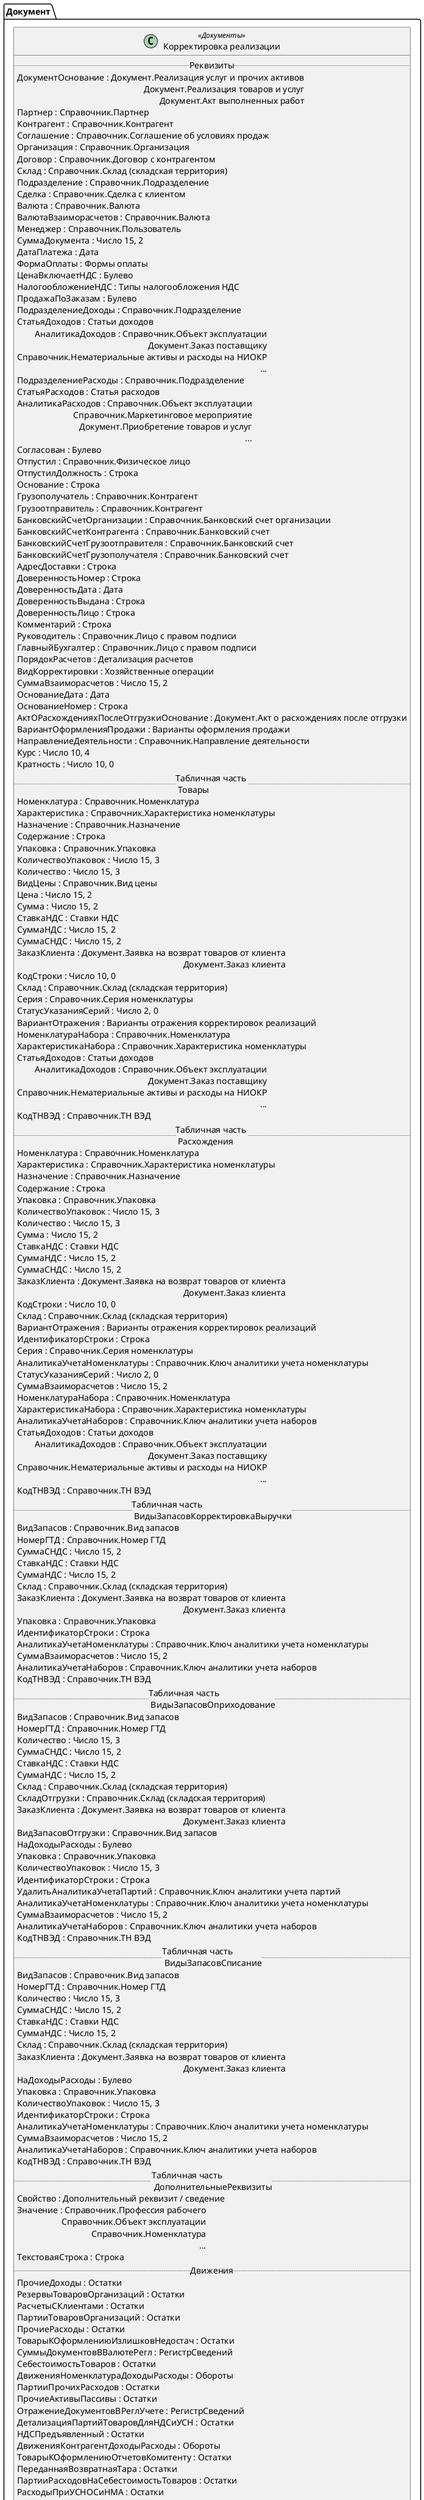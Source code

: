 ﻿@startuml КорректировкаРеализации
'!include templates.wsd
'..\include templates.wsd
class Документ.КорректировкаРеализации as "Корректировка реализации" <<Документы>>
{
..Реквизиты..
ДокументОснование : Документ.Реализация услуг и прочих активов\rДокумент.Реализация товаров и услуг\rДокумент.Акт выполненных работ
Партнер : Справочник.Партнер
Контрагент : Справочник.Контрагент
Соглашение : Справочник.Соглашение об условиях продаж
Организация : Справочник.Организация
Договор : Справочник.Договор с контрагентом
Склад : Справочник.Склад (складская территория)
Подразделение : Справочник.Подразделение
Сделка : Справочник.Сделка с клиентом
Валюта : Справочник.Валюта
ВалютаВзаиморасчетов : Справочник.Валюта
Менеджер : Справочник.Пользователь
СуммаДокумента : Число 15, 2
ДатаПлатежа : Дата
ФормаОплаты : Формы оплаты
ЦенаВключаетНДС : Булево
НалогообложениеНДС : Типы налогообложения НДС
ПродажаПоЗаказам : Булево
ПодразделениеДоходы : Справочник.Подразделение
СтатьяДоходов : Статьи доходов
АналитикаДоходов : Справочник.Объект эксплуатации\rДокумент.Заказ поставщику\rСправочник.Нематериальные активы и расходы на НИОКР\r...
ПодразделениеРасходы : Справочник.Подразделение
СтатьяРасходов : Статья расходов
АналитикаРасходов : Справочник.Объект эксплуатации\rСправочник.Маркетинговое мероприятие\rДокумент.Приобретение товаров и услуг\r...
Согласован : Булево
Отпустил : Справочник.Физическое лицо
ОтпустилДолжность : Строка
Основание : Строка
Грузополучатель : Справочник.Контрагент
Грузоотправитель : Справочник.Контрагент
БанковскийСчетОрганизации : Справочник.Банковский счет организации
БанковскийСчетКонтрагента : Справочник.Банковский счет
БанковскийСчетГрузоотправителя : Справочник.Банковский счет
БанковскийСчетГрузополучателя : Справочник.Банковский счет
АдресДоставки : Строка
ДоверенностьНомер : Строка
ДоверенностьДата : Дата
ДоверенностьВыдана : Строка
ДоверенностьЛицо : Строка
Комментарий : Строка
Руководитель : Справочник.Лицо с правом подписи
ГлавныйБухгалтер : Справочник.Лицо с правом подписи
ПорядокРасчетов : Детализация расчетов
ВидКорректировки : Хозяйственные операции
СуммаВзаиморасчетов : Число 15, 2
ОснованиеДата : Дата
ОснованиеНомер : Строка
АктОРасхожденияхПослеОтгрузкиОснование : Документ.Акт о расхождениях после отгрузки
ВариантОформленияПродажи : Варианты оформления продажи
НаправлениеДеятельности : Справочник.Направление деятельности
Курс : Число 10, 4
Кратность : Число 10, 0
..Табличная часть \n Товары..
Номенклатура : Справочник.Номенклатура
Характеристика : Справочник.Характеристика номенклатуры
Назначение : Справочник.Назначение
Содержание : Строка
Упаковка : Справочник.Упаковка
КоличествоУпаковок : Число 15, 3
Количество : Число 15, 3
ВидЦены : Справочник.Вид цены
Цена : Число 15, 2
Сумма : Число 15, 2
СтавкаНДС : Ставки НДС
СуммаНДС : Число 15, 2
СуммаСНДС : Число 15, 2
ЗаказКлиента : Документ.Заявка на возврат товаров от клиента\rДокумент.Заказ клиента
КодСтроки : Число 10, 0
Склад : Справочник.Склад (складская территория)
Серия : Справочник.Серия номенклатуры
СтатусУказанияСерий : Число 2, 0
ВариантОтражения : Варианты отражения корректировок реализаций
НоменклатураНабора : Справочник.Номенклатура
ХарактеристикаНабора : Справочник.Характеристика номенклатуры
СтатьяДоходов : Статьи доходов
АналитикаДоходов : Справочник.Объект эксплуатации\rДокумент.Заказ поставщику\rСправочник.Нематериальные активы и расходы на НИОКР\r...
КодТНВЭД : Справочник.ТН ВЭД
..Табличная часть \n Расхождения..
Номенклатура : Справочник.Номенклатура
Характеристика : Справочник.Характеристика номенклатуры
Назначение : Справочник.Назначение
Содержание : Строка
Упаковка : Справочник.Упаковка
КоличествоУпаковок : Число 15, 3
Количество : Число 15, 3
Сумма : Число 15, 2
СтавкаНДС : Ставки НДС
СуммаНДС : Число 15, 2
СуммаСНДС : Число 15, 2
ЗаказКлиента : Документ.Заявка на возврат товаров от клиента\rДокумент.Заказ клиента
КодСтроки : Число 10, 0
Склад : Справочник.Склад (складская территория)
ВариантОтражения : Варианты отражения корректировок реализаций
ИдентификаторСтроки : Строка
Серия : Справочник.Серия номенклатуры
АналитикаУчетаНоменклатуры : Справочник.Ключ аналитики учета номенклатуры
СтатусУказанияСерий : Число 2, 0
СуммаВзаиморасчетов : Число 15, 2
НоменклатураНабора : Справочник.Номенклатура
ХарактеристикаНабора : Справочник.Характеристика номенклатуры
АналитикаУчетаНаборов : Справочник.Ключ аналитики учета наборов
СтатьяДоходов : Статьи доходов
АналитикаДоходов : Справочник.Объект эксплуатации\rДокумент.Заказ поставщику\rСправочник.Нематериальные активы и расходы на НИОКР\r...
КодТНВЭД : Справочник.ТН ВЭД
..Табличная часть \n ВидыЗапасовКорректировкаВыручки..
ВидЗапасов : Справочник.Вид запасов
НомерГТД : Справочник.Номер ГТД
СуммаСНДС : Число 15, 2
СтавкаНДС : Ставки НДС
СуммаНДС : Число 15, 2
Склад : Справочник.Склад (складская территория)
ЗаказКлиента : Документ.Заявка на возврат товаров от клиента\rДокумент.Заказ клиента
Упаковка : Справочник.Упаковка
ИдентификаторСтроки : Строка
АналитикаУчетаНоменклатуры : Справочник.Ключ аналитики учета номенклатуры
СуммаВзаиморасчетов : Число 15, 2
АналитикаУчетаНаборов : Справочник.Ключ аналитики учета наборов
КодТНВЭД : Справочник.ТН ВЭД
..Табличная часть \n ВидыЗапасовОприходование..
ВидЗапасов : Справочник.Вид запасов
НомерГТД : Справочник.Номер ГТД
Количество : Число 15, 3
СуммаСНДС : Число 15, 2
СтавкаНДС : Ставки НДС
СуммаНДС : Число 15, 2
Склад : Справочник.Склад (складская территория)
СкладОтгрузки : Справочник.Склад (складская территория)
ЗаказКлиента : Документ.Заявка на возврат товаров от клиента\rДокумент.Заказ клиента
ВидЗапасовОтгрузки : Справочник.Вид запасов
НаДоходыРасходы : Булево
Упаковка : Справочник.Упаковка
КоличествоУпаковок : Число 15, 3
ИдентификаторСтроки : Строка
УдалитьАналитикаУчетаПартий : Справочник.Ключ аналитики учета партий
АналитикаУчетаНоменклатуры : Справочник.Ключ аналитики учета номенклатуры
СуммаВзаиморасчетов : Число 15, 2
АналитикаУчетаНаборов : Справочник.Ключ аналитики учета наборов
КодТНВЭД : Справочник.ТН ВЭД
..Табличная часть \n ВидыЗапасовСписание..
ВидЗапасов : Справочник.Вид запасов
НомерГТД : Справочник.Номер ГТД
Количество : Число 15, 3
СуммаСНДС : Число 15, 2
СтавкаНДС : Ставки НДС
СуммаНДС : Число 15, 2
Склад : Справочник.Склад (складская территория)
ЗаказКлиента : Документ.Заявка на возврат товаров от клиента\rДокумент.Заказ клиента
НаДоходыРасходы : Булево
Упаковка : Справочник.Упаковка
КоличествоУпаковок : Число 15, 3
ИдентификаторСтроки : Строка
АналитикаУчетаНоменклатуры : Справочник.Ключ аналитики учета номенклатуры
СуммаВзаиморасчетов : Число 15, 2
АналитикаУчетаНаборов : Справочник.Ключ аналитики учета наборов
КодТНВЭД : Справочник.ТН ВЭД
..Табличная часть \n ДополнительныеРеквизиты..
Свойство : Дополнительный реквизит / сведение
Значение : Справочник.Профессия рабочего\rСправочник.Объект эксплуатации\rСправочник.Номенклатура\r...
ТекстоваяСтрока : Строка
..Движения..
ПрочиеДоходы : Остатки
РезервыТоваровОрганизаций : Остатки
РасчетыСКлиентами : Остатки
ПартииТоваровОрганизаций : Остатки
ПрочиеРасходы : Остатки
ТоварыКОформлениюИзлишковНедостач : Остатки
СуммыДокументовВВалютеРегл : РегистрСведений
СебестоимостьТоваров : Остатки
ДвиженияНоменклатураДоходыРасходы : Обороты
ПартииПрочихРасходов : Остатки
ПрочиеАктивыПассивы : Остатки
ОтражениеДокументовВРеглУчете : РегистрСведений
ДетализацияПартийТоваровДляНДСиУСН : Остатки
НДСПредъявленный : Остатки
ДвиженияКонтрагентДоходыРасходы : Обороты
ТоварыКОформлениюОтчетовКомитенту : Остатки
ПереданнаяВозвратнаяТара : Остатки
ПартииРасходовНаСебестоимостьТоваров : Остатки
РасходыПриУСНОСиНМА : Остатки
РасходыПриУСНМатериалы : Остатки
РасходыПриУСН : Остатки
ФактическиеДанныеБюджетирования : Обороты
Хозрасчетный : РегистрБухгалтерии
ТоварыНаСкладах : Остатки
ОтражениеДокументовВМеждународномУчете : РегистрСведений
ОбеспечениеЗаказов : Остатки
Международный : РегистрБухгалтерии
Закупки : Обороты
РасходыПриУСНТовары : Остатки
НДСЗаписиКнигиПродаж : Обороты
РасчетыСКлиентамиПоДокументам : Остатки
ТоварыОрганизацийКПередаче : Остатки
КнигаУчетаДоходовИРасходов : Обороты
МатериалыИРаботыВПроизводстве : Остатки
ВыручкаИСебестоимостьПродаж : Обороты
СвободныеОстатки : Остатки
ДвиженияНоменклатураНоменклатура : Обороты
ТоварыОрганизаций : Остатки
НДСЗаписиКнигиПокупок : Обороты
ПартииПроизводственныхЗатрат : Остатки
УслугиКОформлениюОтчетовПринципалу : Остатки
ПартииЗатратНаВыпуск : Остатки
}
@enduml
